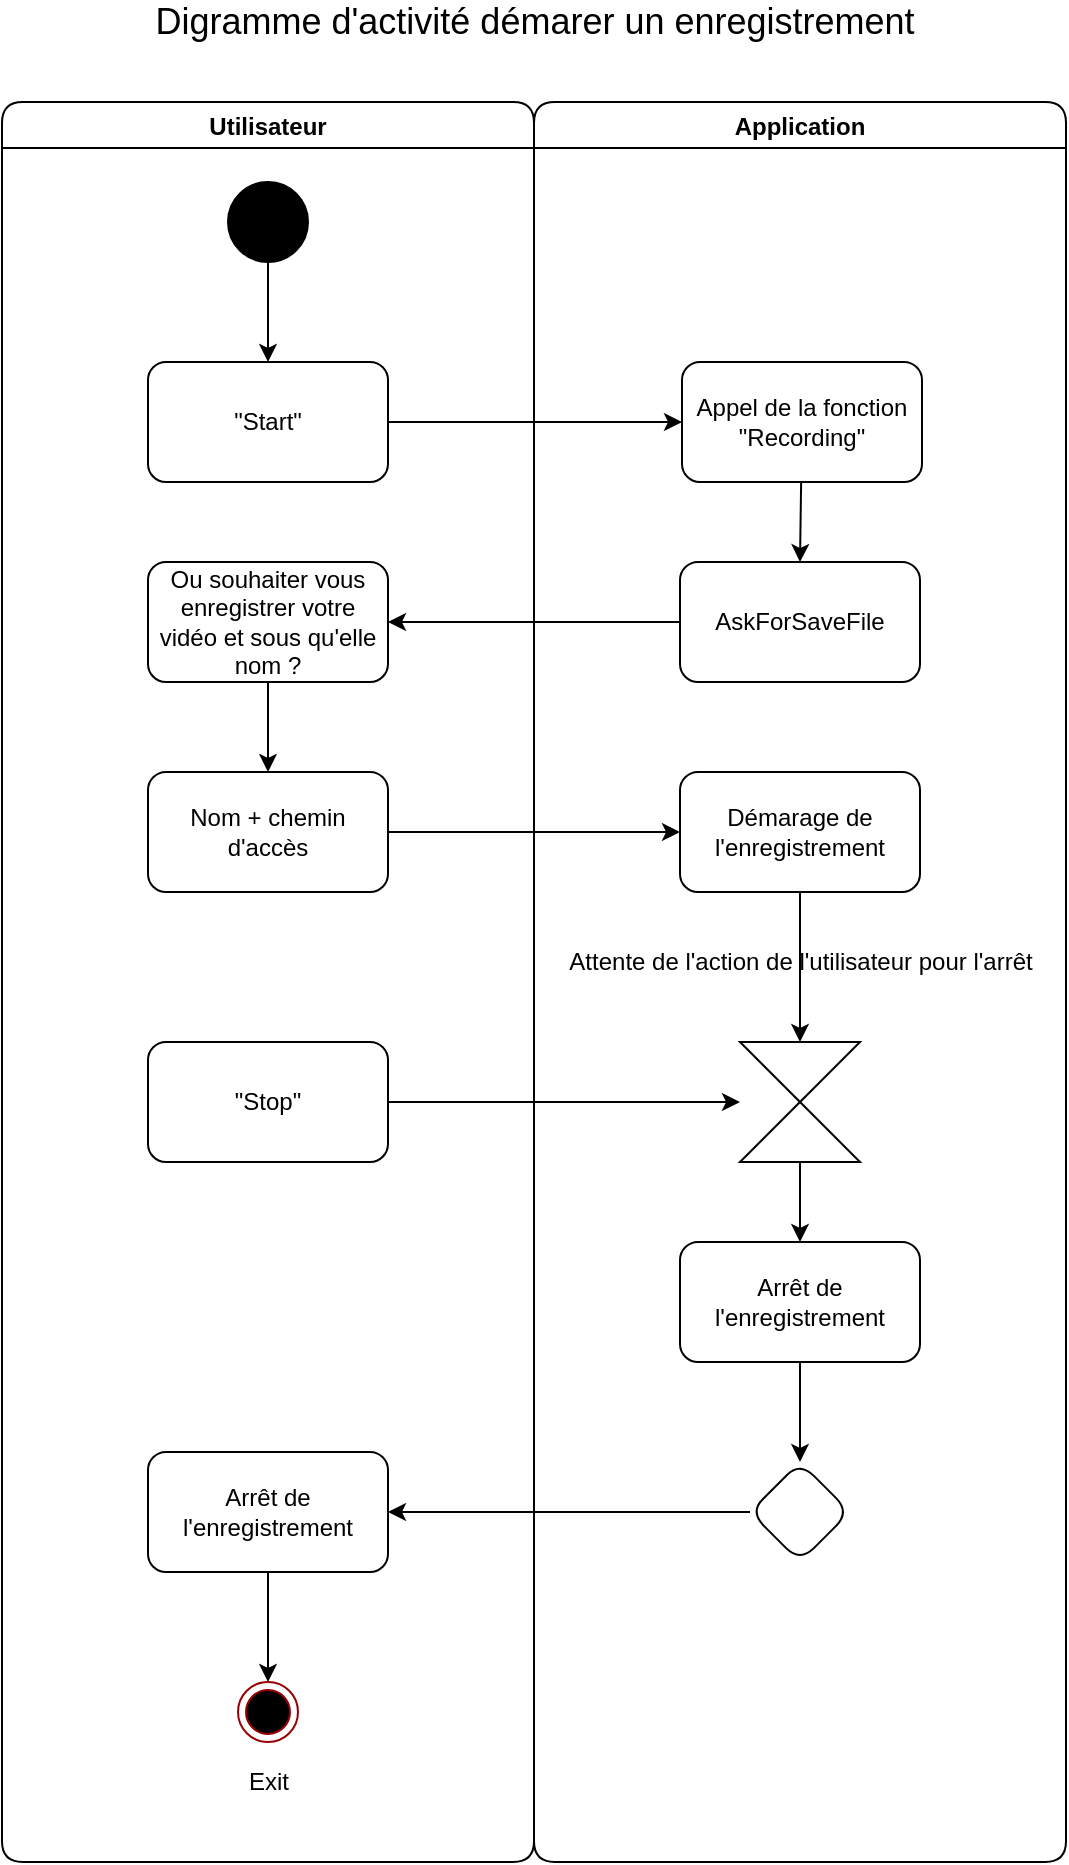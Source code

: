 <mxfile>
    <diagram id="e4INAfEb2wo9peZrXnlT" name="Page-1">
        <mxGraphModel dx="1598" dy="852" grid="1" gridSize="10" guides="1" tooltips="1" connect="1" arrows="1" fold="1" page="1" pageScale="1" pageWidth="827" pageHeight="1169" background="none" math="0" shadow="0">
            <root>
                <mxCell id="0"/>
                <mxCell id="1" parent="0"/>
                <mxCell id="10" value="Application" style="swimlane;rounded=1;" parent="1" vertex="1">
                    <mxGeometry x="414" y="80" width="266" height="880" as="geometry"/>
                </mxCell>
                <mxCell id="36" style="edgeStyle=none;html=1;entryX=0.5;entryY=0;entryDx=0;entryDy=0;fontColor=#000000;rounded=1;" parent="10" source="16" edge="1">
                    <mxGeometry relative="1" as="geometry">
                        <mxPoint x="133" y="230" as="targetPoint"/>
                    </mxGeometry>
                </mxCell>
                <mxCell id="16" value="&lt;font color=&quot;#000000&quot;&gt;Appel de la fonction &quot;Recording&quot;&lt;/font&gt;" style="rounded=1;whiteSpace=wrap;html=1;strokeColor=#000000;fillColor=none;" parent="10" vertex="1">
                    <mxGeometry x="74" y="130" width="120" height="60" as="geometry"/>
                </mxCell>
                <mxCell id="32" style="edgeStyle=none;html=1;entryX=0.5;entryY=0;entryDx=0;entryDy=0;fontColor=#000000;rounded=1;" parent="10" source="20" target="31" edge="1">
                    <mxGeometry relative="1" as="geometry"/>
                </mxCell>
                <mxCell id="20" value="" style="shape=collate;whiteSpace=wrap;html=1;fontColor=none;strokeColor=#000000;fillColor=none;rounded=1;" parent="10" vertex="1">
                    <mxGeometry x="103" y="470" width="60" height="60" as="geometry"/>
                </mxCell>
                <mxCell id="24" value="Attente de l'action de l'utilisateur pour l'arrêt" style="text;html=1;align=center;verticalAlign=middle;resizable=0;points=[];autosize=1;strokeColor=none;fillColor=none;fontColor=none;rounded=1;" parent="10" vertex="1">
                    <mxGeometry x="8" y="420" width="250" height="20" as="geometry"/>
                </mxCell>
                <mxCell id="40" style="edgeStyle=none;html=1;entryX=0.5;entryY=0;entryDx=0;entryDy=0;fontColor=#000000;rounded=1;" parent="10" source="31" target="39" edge="1">
                    <mxGeometry relative="1" as="geometry"/>
                </mxCell>
                <mxCell id="31" value="&lt;font color=&quot;#000000&quot;&gt;Arrêt de l'enregistrement&lt;/font&gt;" style="rounded=1;whiteSpace=wrap;html=1;strokeColor=#000000;fillColor=none;" parent="10" vertex="1">
                    <mxGeometry x="73" y="570" width="120" height="60" as="geometry"/>
                </mxCell>
                <mxCell id="39" value="" style="rhombus;whiteSpace=wrap;html=1;fontColor=#000000;strokeColor=#000000;fillColor=none;rounded=1;" parent="10" vertex="1">
                    <mxGeometry x="108" y="680" width="50" height="50" as="geometry"/>
                </mxCell>
                <mxCell id="63" style="edgeStyle=none;html=1;entryX=0.5;entryY=0;entryDx=0;entryDy=0;fontColor=#000000;rounded=1;" parent="10" source="43" target="20" edge="1">
                    <mxGeometry relative="1" as="geometry"/>
                </mxCell>
                <mxCell id="43" value="&lt;font color=&quot;#000000&quot;&gt;Démarage de l'enregistrement&lt;br&gt;&lt;/font&gt;" style="rounded=1;whiteSpace=wrap;html=1;strokeColor=#000000;fillColor=none;" parent="10" vertex="1">
                    <mxGeometry x="73" y="335" width="120" height="60" as="geometry"/>
                </mxCell>
                <mxCell id="60" value="&lt;font color=&quot;#000000&quot;&gt;AskForSaveFile&lt;/font&gt;" style="rounded=1;whiteSpace=wrap;html=1;strokeColor=#000000;fillColor=none;" parent="10" vertex="1">
                    <mxGeometry x="73" y="230" width="120" height="60" as="geometry"/>
                </mxCell>
                <mxCell id="11" value="Utilisateur" style="swimlane;rounded=1;" parent="1" vertex="1">
                    <mxGeometry x="148" y="80" width="266" height="880" as="geometry"/>
                </mxCell>
                <mxCell id="15" style="edgeStyle=none;html=1;fontColor=none;rounded=1;" parent="11" source="12" target="14" edge="1">
                    <mxGeometry relative="1" as="geometry"/>
                </mxCell>
                <mxCell id="12" value="" style="ellipse;whiteSpace=wrap;html=1;aspect=fixed;fillColor=#000000;strokeColor=#000000;rounded=1;" parent="11" vertex="1">
                    <mxGeometry x="113" y="40" width="40" height="40" as="geometry"/>
                </mxCell>
                <mxCell id="14" value="&lt;font color=&quot;#000000&quot;&gt;&quot;Start&quot;&lt;/font&gt;" style="rounded=1;whiteSpace=wrap;html=1;strokeColor=#000000;fillColor=none;" parent="11" vertex="1">
                    <mxGeometry x="73" y="130" width="120" height="60" as="geometry"/>
                </mxCell>
                <mxCell id="23" value="&lt;font color=&quot;#000000&quot;&gt;&quot;Stop&quot;&lt;/font&gt;" style="rounded=1;whiteSpace=wrap;html=1;strokeColor=#000000;fillColor=none;" parent="11" vertex="1">
                    <mxGeometry x="73" y="470" width="120" height="60" as="geometry"/>
                </mxCell>
                <mxCell id="58" style="edgeStyle=none;html=1;entryX=0.5;entryY=0;entryDx=0;entryDy=0;fontColor=#000000;rounded=1;" parent="11" source="33" target="45" edge="1">
                    <mxGeometry relative="1" as="geometry"/>
                </mxCell>
                <mxCell id="33" value="Ou souhaiter vous enregistrer votre vidéo et sous qu'elle nom ?" style="rounded=1;whiteSpace=wrap;html=1;fontColor=#000000;strokeColor=#000000;fillColor=none;" parent="11" vertex="1">
                    <mxGeometry x="73" y="230" width="120" height="60" as="geometry"/>
                </mxCell>
                <mxCell id="65" style="edgeStyle=none;html=1;entryX=0.5;entryY=0;entryDx=0;entryDy=0;fontColor=#000000;rounded=1;" parent="11" source="41" target="64" edge="1">
                    <mxGeometry relative="1" as="geometry"/>
                </mxCell>
                <mxCell id="41" value="Arrêt de l'enregistrement" style="rounded=1;whiteSpace=wrap;html=1;fontColor=#000000;strokeColor=#000000;fillColor=none;" parent="11" vertex="1">
                    <mxGeometry x="73" y="675" width="120" height="60" as="geometry"/>
                </mxCell>
                <mxCell id="45" value="Nom + chemin d'accès" style="rounded=1;whiteSpace=wrap;html=1;fontColor=#000000;strokeColor=#000000;fillColor=none;" parent="11" vertex="1">
                    <mxGeometry x="73" y="335" width="120" height="60" as="geometry"/>
                </mxCell>
                <mxCell id="64" value="" style="ellipse;html=1;shape=endState;fillColor=#000000;strokeColor=#990000;fontColor=#000000;rounded=1;" parent="11" vertex="1">
                    <mxGeometry x="118" y="790" width="30" height="30" as="geometry"/>
                </mxCell>
                <mxCell id="66" value="Exit" style="text;html=1;align=center;verticalAlign=middle;resizable=0;points=[];autosize=1;strokeColor=none;fillColor=none;fontColor=#000000;rounded=1;" parent="11" vertex="1">
                    <mxGeometry x="113" y="830" width="40" height="20" as="geometry"/>
                </mxCell>
                <mxCell id="17" style="edgeStyle=none;html=1;entryX=0;entryY=0.5;entryDx=0;entryDy=0;fontColor=none;rounded=1;" parent="1" source="14" target="16" edge="1">
                    <mxGeometry relative="1" as="geometry"/>
                </mxCell>
                <mxCell id="29" style="edgeStyle=none;html=1;fontColor=#000000;rounded=1;" parent="1" source="23" target="20" edge="1">
                    <mxGeometry relative="1" as="geometry"/>
                </mxCell>
                <mxCell id="42" style="edgeStyle=none;html=1;entryX=1;entryY=0.5;entryDx=0;entryDy=0;fontColor=#000000;rounded=1;" parent="1" source="39" target="41" edge="1">
                    <mxGeometry relative="1" as="geometry"/>
                </mxCell>
                <mxCell id="57" style="edgeStyle=none;html=1;entryX=0;entryY=0.5;entryDx=0;entryDy=0;fontColor=#000000;rounded=1;" parent="1" source="45" target="43" edge="1">
                    <mxGeometry relative="1" as="geometry"/>
                </mxCell>
                <mxCell id="61" style="edgeStyle=none;html=1;entryX=1;entryY=0.5;entryDx=0;entryDy=0;fontColor=#000000;rounded=1;" parent="1" source="60" target="33" edge="1">
                    <mxGeometry relative="1" as="geometry"/>
                </mxCell>
                <mxCell id="67" value="&lt;font style=&quot;font-size: 18px&quot;&gt;Digramme d'activité démarer un enregistrement&lt;/font&gt;" style="text;html=1;align=center;verticalAlign=middle;resizable=0;points=[];autosize=1;strokeColor=none;fillColor=none;fontColor=#000000;rounded=1;" parent="1" vertex="1">
                    <mxGeometry x="214" y="30" width="400" height="20" as="geometry"/>
                </mxCell>
            </root>
        </mxGraphModel>
    </diagram>
</mxfile>
